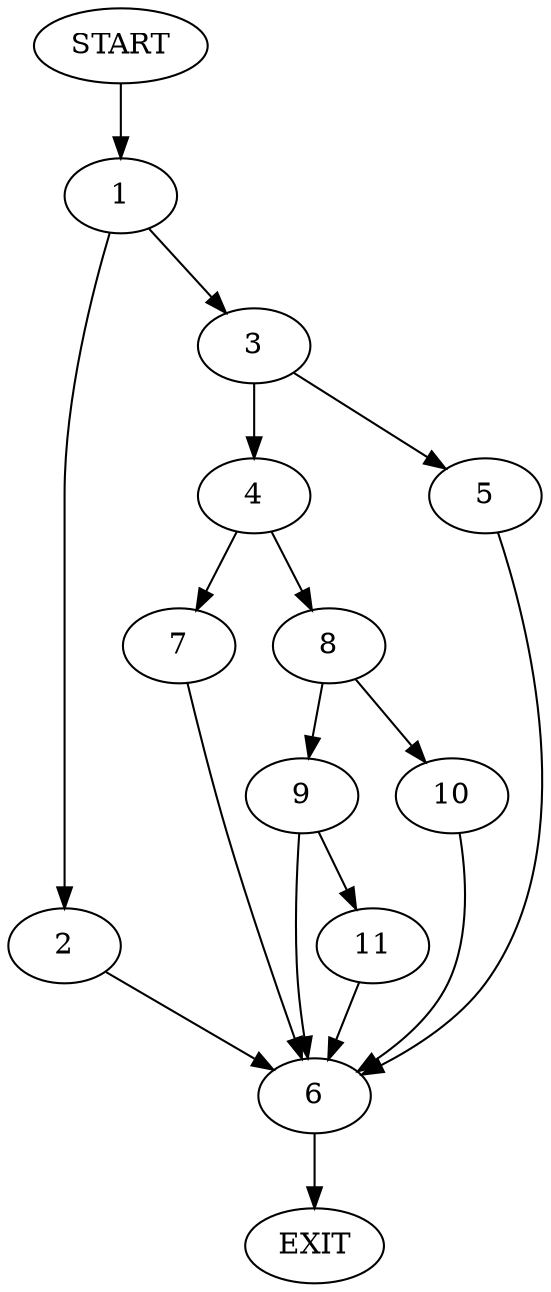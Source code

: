 digraph {
0 [label="START"]
12 [label="EXIT"]
0 -> 1
1 -> 2
1 -> 3
3 -> 4
3 -> 5
2 -> 6
6 -> 12
5 -> 6
4 -> 7
4 -> 8
7 -> 6
8 -> 9
8 -> 10
10 -> 6
9 -> 6
9 -> 11
11 -> 6
}
